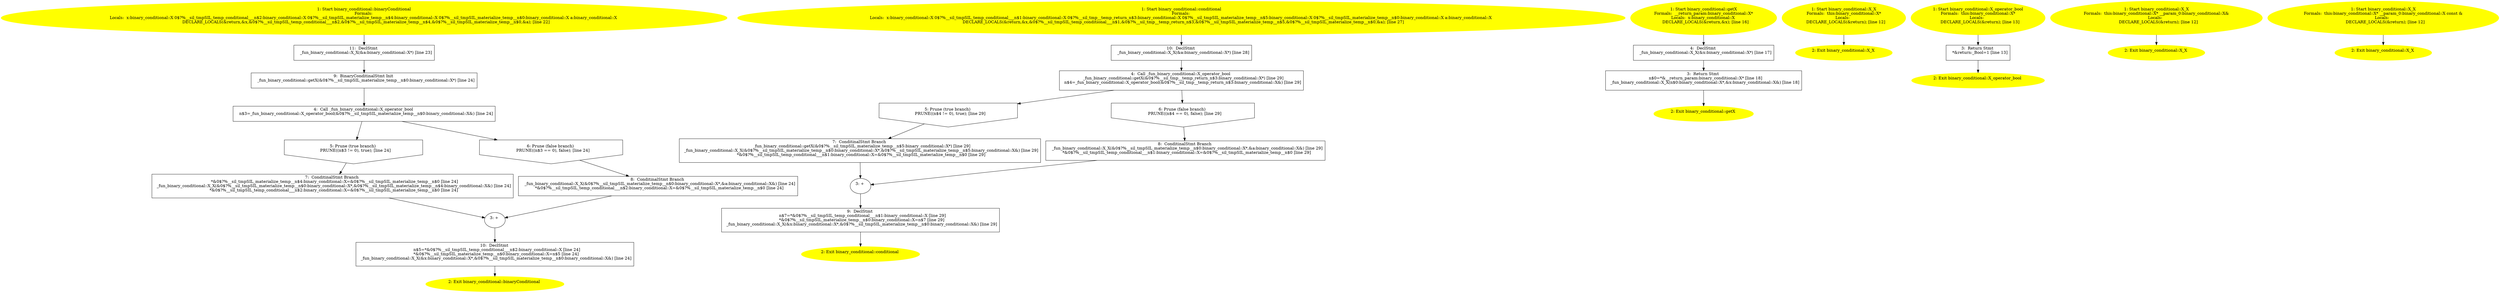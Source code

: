 /* @generated */
digraph iCFG {
"binaryConditional#binary_conditional#_ZN18binary_conditional17binaryConditionalEv.af42c001c0ee2314f76b0516127756f0_1" [label="1: Start binary_conditional::binaryConditional\nFormals: \nLocals:  x:binary_conditional::X 0$?%__sil_tmpSIL_temp_conditional___n$2:binary_conditional::X 0$?%__sil_tmpSIL_materialize_temp__n$4:binary_conditional::X 0$?%__sil_tmpSIL_materialize_temp__n$0:binary_conditional::X a:binary_conditional::X \n   DECLARE_LOCALS(&return,&x,&0$?%__sil_tmpSIL_temp_conditional___n$2,&0$?%__sil_tmpSIL_materialize_temp__n$4,&0$?%__sil_tmpSIL_materialize_temp__n$0,&a); [line 22]\n " color=yellow style=filled]
	

	 "binaryConditional#binary_conditional#_ZN18binary_conditional17binaryConditionalEv.af42c001c0ee2314f76b0516127756f0_1" -> "binaryConditional#binary_conditional#_ZN18binary_conditional17binaryConditionalEv.af42c001c0ee2314f76b0516127756f0_11" ;
"binaryConditional#binary_conditional#_ZN18binary_conditional17binaryConditionalEv.af42c001c0ee2314f76b0516127756f0_2" [label="2: Exit binary_conditional::binaryConditional \n  " color=yellow style=filled]
	

"binaryConditional#binary_conditional#_ZN18binary_conditional17binaryConditionalEv.af42c001c0ee2314f76b0516127756f0_3" [label="3: + \n  " ]
	

	 "binaryConditional#binary_conditional#_ZN18binary_conditional17binaryConditionalEv.af42c001c0ee2314f76b0516127756f0_3" -> "binaryConditional#binary_conditional#_ZN18binary_conditional17binaryConditionalEv.af42c001c0ee2314f76b0516127756f0_10" ;
"binaryConditional#binary_conditional#_ZN18binary_conditional17binaryConditionalEv.af42c001c0ee2314f76b0516127756f0_4" [label="4:  Call _fun_binary_conditional::X_operator_bool \n   n$3=_fun_binary_conditional::X_operator_bool(&0$?%__sil_tmpSIL_materialize_temp__n$0:binary_conditional::X&) [line 24]\n " shape="box"]
	

	 "binaryConditional#binary_conditional#_ZN18binary_conditional17binaryConditionalEv.af42c001c0ee2314f76b0516127756f0_4" -> "binaryConditional#binary_conditional#_ZN18binary_conditional17binaryConditionalEv.af42c001c0ee2314f76b0516127756f0_5" ;
	 "binaryConditional#binary_conditional#_ZN18binary_conditional17binaryConditionalEv.af42c001c0ee2314f76b0516127756f0_4" -> "binaryConditional#binary_conditional#_ZN18binary_conditional17binaryConditionalEv.af42c001c0ee2314f76b0516127756f0_6" ;
"binaryConditional#binary_conditional#_ZN18binary_conditional17binaryConditionalEv.af42c001c0ee2314f76b0516127756f0_5" [label="5: Prune (true branch) \n   PRUNE((n$3 != 0), true); [line 24]\n " shape="invhouse"]
	

	 "binaryConditional#binary_conditional#_ZN18binary_conditional17binaryConditionalEv.af42c001c0ee2314f76b0516127756f0_5" -> "binaryConditional#binary_conditional#_ZN18binary_conditional17binaryConditionalEv.af42c001c0ee2314f76b0516127756f0_7" ;
"binaryConditional#binary_conditional#_ZN18binary_conditional17binaryConditionalEv.af42c001c0ee2314f76b0516127756f0_6" [label="6: Prune (false branch) \n   PRUNE((n$3 == 0), false); [line 24]\n " shape="invhouse"]
	

	 "binaryConditional#binary_conditional#_ZN18binary_conditional17binaryConditionalEv.af42c001c0ee2314f76b0516127756f0_6" -> "binaryConditional#binary_conditional#_ZN18binary_conditional17binaryConditionalEv.af42c001c0ee2314f76b0516127756f0_8" ;
"binaryConditional#binary_conditional#_ZN18binary_conditional17binaryConditionalEv.af42c001c0ee2314f76b0516127756f0_7" [label="7:  ConditinalStmt Branch \n   *&0$?%__sil_tmpSIL_materialize_temp__n$4:binary_conditional::X=&0$?%__sil_tmpSIL_materialize_temp__n$0 [line 24]\n  _fun_binary_conditional::X_X(&0$?%__sil_tmpSIL_materialize_temp__n$0:binary_conditional::X*,&0$?%__sil_tmpSIL_materialize_temp__n$4:binary_conditional::X&) [line 24]\n  *&0$?%__sil_tmpSIL_temp_conditional___n$2:binary_conditional::X=&0$?%__sil_tmpSIL_materialize_temp__n$0 [line 24]\n " shape="box"]
	

	 "binaryConditional#binary_conditional#_ZN18binary_conditional17binaryConditionalEv.af42c001c0ee2314f76b0516127756f0_7" -> "binaryConditional#binary_conditional#_ZN18binary_conditional17binaryConditionalEv.af42c001c0ee2314f76b0516127756f0_3" ;
"binaryConditional#binary_conditional#_ZN18binary_conditional17binaryConditionalEv.af42c001c0ee2314f76b0516127756f0_8" [label="8:  ConditinalStmt Branch \n   _fun_binary_conditional::X_X(&0$?%__sil_tmpSIL_materialize_temp__n$0:binary_conditional::X*,&a:binary_conditional::X&) [line 24]\n  *&0$?%__sil_tmpSIL_temp_conditional___n$2:binary_conditional::X=&0$?%__sil_tmpSIL_materialize_temp__n$0 [line 24]\n " shape="box"]
	

	 "binaryConditional#binary_conditional#_ZN18binary_conditional17binaryConditionalEv.af42c001c0ee2314f76b0516127756f0_8" -> "binaryConditional#binary_conditional#_ZN18binary_conditional17binaryConditionalEv.af42c001c0ee2314f76b0516127756f0_3" ;
"binaryConditional#binary_conditional#_ZN18binary_conditional17binaryConditionalEv.af42c001c0ee2314f76b0516127756f0_9" [label="9:  BinaryConditinalStmt Init \n   _fun_binary_conditional::getX(&0$?%__sil_tmpSIL_materialize_temp__n$0:binary_conditional::X*) [line 24]\n " shape="box"]
	

	 "binaryConditional#binary_conditional#_ZN18binary_conditional17binaryConditionalEv.af42c001c0ee2314f76b0516127756f0_9" -> "binaryConditional#binary_conditional#_ZN18binary_conditional17binaryConditionalEv.af42c001c0ee2314f76b0516127756f0_4" ;
"binaryConditional#binary_conditional#_ZN18binary_conditional17binaryConditionalEv.af42c001c0ee2314f76b0516127756f0_10" [label="10:  DeclStmt \n   n$5=*&0$?%__sil_tmpSIL_temp_conditional___n$2:binary_conditional::X [line 24]\n  *&0$?%__sil_tmpSIL_materialize_temp__n$0:binary_conditional::X=n$5 [line 24]\n  _fun_binary_conditional::X_X(&x:binary_conditional::X*,&0$?%__sil_tmpSIL_materialize_temp__n$0:binary_conditional::X&) [line 24]\n " shape="box"]
	

	 "binaryConditional#binary_conditional#_ZN18binary_conditional17binaryConditionalEv.af42c001c0ee2314f76b0516127756f0_10" -> "binaryConditional#binary_conditional#_ZN18binary_conditional17binaryConditionalEv.af42c001c0ee2314f76b0516127756f0_2" ;
"binaryConditional#binary_conditional#_ZN18binary_conditional17binaryConditionalEv.af42c001c0ee2314f76b0516127756f0_11" [label="11:  DeclStmt \n   _fun_binary_conditional::X_X(&a:binary_conditional::X*) [line 23]\n " shape="box"]
	

	 "binaryConditional#binary_conditional#_ZN18binary_conditional17binaryConditionalEv.af42c001c0ee2314f76b0516127756f0_11" -> "binaryConditional#binary_conditional#_ZN18binary_conditional17binaryConditionalEv.af42c001c0ee2314f76b0516127756f0_9" ;
"conditional#binary_conditional#_ZN18binary_conditional11conditionalEv.4759b8a979477773442be7ef925c905c_1" [label="1: Start binary_conditional::conditional\nFormals: \nLocals:  x:binary_conditional::X 0$?%__sil_tmpSIL_temp_conditional___n$1:binary_conditional::X 0$?%__sil_tmp__temp_return_n$3:binary_conditional::X 0$?%__sil_tmpSIL_materialize_temp__n$5:binary_conditional::X 0$?%__sil_tmpSIL_materialize_temp__n$0:binary_conditional::X a:binary_conditional::X \n   DECLARE_LOCALS(&return,&x,&0$?%__sil_tmpSIL_temp_conditional___n$1,&0$?%__sil_tmp__temp_return_n$3,&0$?%__sil_tmpSIL_materialize_temp__n$5,&0$?%__sil_tmpSIL_materialize_temp__n$0,&a); [line 27]\n " color=yellow style=filled]
	

	 "conditional#binary_conditional#_ZN18binary_conditional11conditionalEv.4759b8a979477773442be7ef925c905c_1" -> "conditional#binary_conditional#_ZN18binary_conditional11conditionalEv.4759b8a979477773442be7ef925c905c_10" ;
"conditional#binary_conditional#_ZN18binary_conditional11conditionalEv.4759b8a979477773442be7ef925c905c_2" [label="2: Exit binary_conditional::conditional \n  " color=yellow style=filled]
	

"conditional#binary_conditional#_ZN18binary_conditional11conditionalEv.4759b8a979477773442be7ef925c905c_3" [label="3: + \n  " ]
	

	 "conditional#binary_conditional#_ZN18binary_conditional11conditionalEv.4759b8a979477773442be7ef925c905c_3" -> "conditional#binary_conditional#_ZN18binary_conditional11conditionalEv.4759b8a979477773442be7ef925c905c_9" ;
"conditional#binary_conditional#_ZN18binary_conditional11conditionalEv.4759b8a979477773442be7ef925c905c_4" [label="4:  Call _fun_binary_conditional::X_operator_bool \n   _fun_binary_conditional::getX(&0$?%__sil_tmp__temp_return_n$3:binary_conditional::X*) [line 29]\n  n$4=_fun_binary_conditional::X_operator_bool(&0$?%__sil_tmp__temp_return_n$3:binary_conditional::X&) [line 29]\n " shape="box"]
	

	 "conditional#binary_conditional#_ZN18binary_conditional11conditionalEv.4759b8a979477773442be7ef925c905c_4" -> "conditional#binary_conditional#_ZN18binary_conditional11conditionalEv.4759b8a979477773442be7ef925c905c_5" ;
	 "conditional#binary_conditional#_ZN18binary_conditional11conditionalEv.4759b8a979477773442be7ef925c905c_4" -> "conditional#binary_conditional#_ZN18binary_conditional11conditionalEv.4759b8a979477773442be7ef925c905c_6" ;
"conditional#binary_conditional#_ZN18binary_conditional11conditionalEv.4759b8a979477773442be7ef925c905c_5" [label="5: Prune (true branch) \n   PRUNE((n$4 != 0), true); [line 29]\n " shape="invhouse"]
	

	 "conditional#binary_conditional#_ZN18binary_conditional11conditionalEv.4759b8a979477773442be7ef925c905c_5" -> "conditional#binary_conditional#_ZN18binary_conditional11conditionalEv.4759b8a979477773442be7ef925c905c_7" ;
"conditional#binary_conditional#_ZN18binary_conditional11conditionalEv.4759b8a979477773442be7ef925c905c_6" [label="6: Prune (false branch) \n   PRUNE((n$4 == 0), false); [line 29]\n " shape="invhouse"]
	

	 "conditional#binary_conditional#_ZN18binary_conditional11conditionalEv.4759b8a979477773442be7ef925c905c_6" -> "conditional#binary_conditional#_ZN18binary_conditional11conditionalEv.4759b8a979477773442be7ef925c905c_8" ;
"conditional#binary_conditional#_ZN18binary_conditional11conditionalEv.4759b8a979477773442be7ef925c905c_7" [label="7:  ConditinalStmt Branch \n   _fun_binary_conditional::getX(&0$?%__sil_tmpSIL_materialize_temp__n$5:binary_conditional::X*) [line 29]\n  _fun_binary_conditional::X_X(&0$?%__sil_tmpSIL_materialize_temp__n$0:binary_conditional::X*,&0$?%__sil_tmpSIL_materialize_temp__n$5:binary_conditional::X&) [line 29]\n  *&0$?%__sil_tmpSIL_temp_conditional___n$1:binary_conditional::X=&0$?%__sil_tmpSIL_materialize_temp__n$0 [line 29]\n " shape="box"]
	

	 "conditional#binary_conditional#_ZN18binary_conditional11conditionalEv.4759b8a979477773442be7ef925c905c_7" -> "conditional#binary_conditional#_ZN18binary_conditional11conditionalEv.4759b8a979477773442be7ef925c905c_3" ;
"conditional#binary_conditional#_ZN18binary_conditional11conditionalEv.4759b8a979477773442be7ef925c905c_8" [label="8:  ConditinalStmt Branch \n   _fun_binary_conditional::X_X(&0$?%__sil_tmpSIL_materialize_temp__n$0:binary_conditional::X*,&a:binary_conditional::X&) [line 29]\n  *&0$?%__sil_tmpSIL_temp_conditional___n$1:binary_conditional::X=&0$?%__sil_tmpSIL_materialize_temp__n$0 [line 29]\n " shape="box"]
	

	 "conditional#binary_conditional#_ZN18binary_conditional11conditionalEv.4759b8a979477773442be7ef925c905c_8" -> "conditional#binary_conditional#_ZN18binary_conditional11conditionalEv.4759b8a979477773442be7ef925c905c_3" ;
"conditional#binary_conditional#_ZN18binary_conditional11conditionalEv.4759b8a979477773442be7ef925c905c_9" [label="9:  DeclStmt \n   n$7=*&0$?%__sil_tmpSIL_temp_conditional___n$1:binary_conditional::X [line 29]\n  *&0$?%__sil_tmpSIL_materialize_temp__n$0:binary_conditional::X=n$7 [line 29]\n  _fun_binary_conditional::X_X(&x:binary_conditional::X*,&0$?%__sil_tmpSIL_materialize_temp__n$0:binary_conditional::X&) [line 29]\n " shape="box"]
	

	 "conditional#binary_conditional#_ZN18binary_conditional11conditionalEv.4759b8a979477773442be7ef925c905c_9" -> "conditional#binary_conditional#_ZN18binary_conditional11conditionalEv.4759b8a979477773442be7ef925c905c_2" ;
"conditional#binary_conditional#_ZN18binary_conditional11conditionalEv.4759b8a979477773442be7ef925c905c_10" [label="10:  DeclStmt \n   _fun_binary_conditional::X_X(&a:binary_conditional::X*) [line 28]\n " shape="box"]
	

	 "conditional#binary_conditional#_ZN18binary_conditional11conditionalEv.4759b8a979477773442be7ef925c905c_10" -> "conditional#binary_conditional#_ZN18binary_conditional11conditionalEv.4759b8a979477773442be7ef925c905c_4" ;
"getX#binary_conditional#_ZN18binary_conditional4getXEv.609193a86220282821291564eccccf29_1" [label="1: Start binary_conditional::getX\nFormals:  __return_param:binary_conditional::X*\nLocals:  x:binary_conditional::X \n   DECLARE_LOCALS(&return,&x); [line 16]\n " color=yellow style=filled]
	

	 "getX#binary_conditional#_ZN18binary_conditional4getXEv.609193a86220282821291564eccccf29_1" -> "getX#binary_conditional#_ZN18binary_conditional4getXEv.609193a86220282821291564eccccf29_4" ;
"getX#binary_conditional#_ZN18binary_conditional4getXEv.609193a86220282821291564eccccf29_2" [label="2: Exit binary_conditional::getX \n  " color=yellow style=filled]
	

"getX#binary_conditional#_ZN18binary_conditional4getXEv.609193a86220282821291564eccccf29_3" [label="3:  Return Stmt \n   n$0=*&__return_param:binary_conditional::X* [line 18]\n  _fun_binary_conditional::X_X(n$0:binary_conditional::X*,&x:binary_conditional::X&) [line 18]\n " shape="box"]
	

	 "getX#binary_conditional#_ZN18binary_conditional4getXEv.609193a86220282821291564eccccf29_3" -> "getX#binary_conditional#_ZN18binary_conditional4getXEv.609193a86220282821291564eccccf29_2" ;
"getX#binary_conditional#_ZN18binary_conditional4getXEv.609193a86220282821291564eccccf29_4" [label="4:  DeclStmt \n   _fun_binary_conditional::X_X(&x:binary_conditional::X*) [line 17]\n " shape="box"]
	

	 "getX#binary_conditional#_ZN18binary_conditional4getXEv.609193a86220282821291564eccccf29_4" -> "getX#binary_conditional#_ZN18binary_conditional4getXEv.609193a86220282821291564eccccf29_3" ;
"X#X#binary_conditional#{_ZN18binary_conditional1XC1Ev|constexpr}.36ba3ab6d91729731dc0e6b7167cac4b_1" [label="1: Start binary_conditional::X_X\nFormals:  this:binary_conditional::X*\nLocals:  \n   DECLARE_LOCALS(&return); [line 12]\n " color=yellow style=filled]
	

	 "X#X#binary_conditional#{_ZN18binary_conditional1XC1Ev|constexpr}.36ba3ab6d91729731dc0e6b7167cac4b_1" -> "X#X#binary_conditional#{_ZN18binary_conditional1XC1Ev|constexpr}.36ba3ab6d91729731dc0e6b7167cac4b_2" ;
"X#X#binary_conditional#{_ZN18binary_conditional1XC1Ev|constexpr}.36ba3ab6d91729731dc0e6b7167cac4b_2" [label="2: Exit binary_conditional::X_X \n  " color=yellow style=filled]
	

"operator_bool#X#binary_conditional#(_ZN18binary_conditional1XcvbEv).f2edd03e5de9a5ca93d46298f568a63e_1" [label="1: Start binary_conditional::X_operator_bool\nFormals:  this:binary_conditional::X*\nLocals:  \n   DECLARE_LOCALS(&return); [line 13]\n " color=yellow style=filled]
	

	 "operator_bool#X#binary_conditional#(_ZN18binary_conditional1XcvbEv).f2edd03e5de9a5ca93d46298f568a63e_1" -> "operator_bool#X#binary_conditional#(_ZN18binary_conditional1XcvbEv).f2edd03e5de9a5ca93d46298f568a63e_3" ;
"operator_bool#X#binary_conditional#(_ZN18binary_conditional1XcvbEv).f2edd03e5de9a5ca93d46298f568a63e_2" [label="2: Exit binary_conditional::X_operator_bool \n  " color=yellow style=filled]
	

"operator_bool#X#binary_conditional#(_ZN18binary_conditional1XcvbEv).f2edd03e5de9a5ca93d46298f568a63e_3" [label="3:  Return Stmt \n   *&return:_Bool=1 [line 13]\n " shape="box"]
	

	 "operator_bool#X#binary_conditional#(_ZN18binary_conditional1XcvbEv).f2edd03e5de9a5ca93d46298f568a63e_3" -> "operator_bool#X#binary_conditional#(_ZN18binary_conditional1XcvbEv).f2edd03e5de9a5ca93d46298f568a63e_2" ;
"X#X#binary_conditional#{_ZN18binary_conditional1XC1EOS0_|constexpr}.84d2bfbde693ae615a2d6db40378f4f1_1" [label="1: Start binary_conditional::X_X\nFormals:  this:binary_conditional::X* __param_0:binary_conditional::X&\nLocals:  \n   DECLARE_LOCALS(&return); [line 12]\n " color=yellow style=filled]
	

	 "X#X#binary_conditional#{_ZN18binary_conditional1XC1EOS0_|constexpr}.84d2bfbde693ae615a2d6db40378f4f1_1" -> "X#X#binary_conditional#{_ZN18binary_conditional1XC1EOS0_|constexpr}.84d2bfbde693ae615a2d6db40378f4f1_2" ;
"X#X#binary_conditional#{_ZN18binary_conditional1XC1EOS0_|constexpr}.84d2bfbde693ae615a2d6db40378f4f1_2" [label="2: Exit binary_conditional::X_X \n  " color=yellow style=filled]
	

"X#X#binary_conditional#{_ZN18binary_conditional1XC1ERKS0_|constexpr}.afc9850c21e976d70168418e096ce449_1" [label="1: Start binary_conditional::X_X\nFormals:  this:binary_conditional::X* __param_0:binary_conditional::X const &\nLocals:  \n   DECLARE_LOCALS(&return); [line 12]\n " color=yellow style=filled]
	

	 "X#X#binary_conditional#{_ZN18binary_conditional1XC1ERKS0_|constexpr}.afc9850c21e976d70168418e096ce449_1" -> "X#X#binary_conditional#{_ZN18binary_conditional1XC1ERKS0_|constexpr}.afc9850c21e976d70168418e096ce449_2" ;
"X#X#binary_conditional#{_ZN18binary_conditional1XC1ERKS0_|constexpr}.afc9850c21e976d70168418e096ce449_2" [label="2: Exit binary_conditional::X_X \n  " color=yellow style=filled]
	

}

